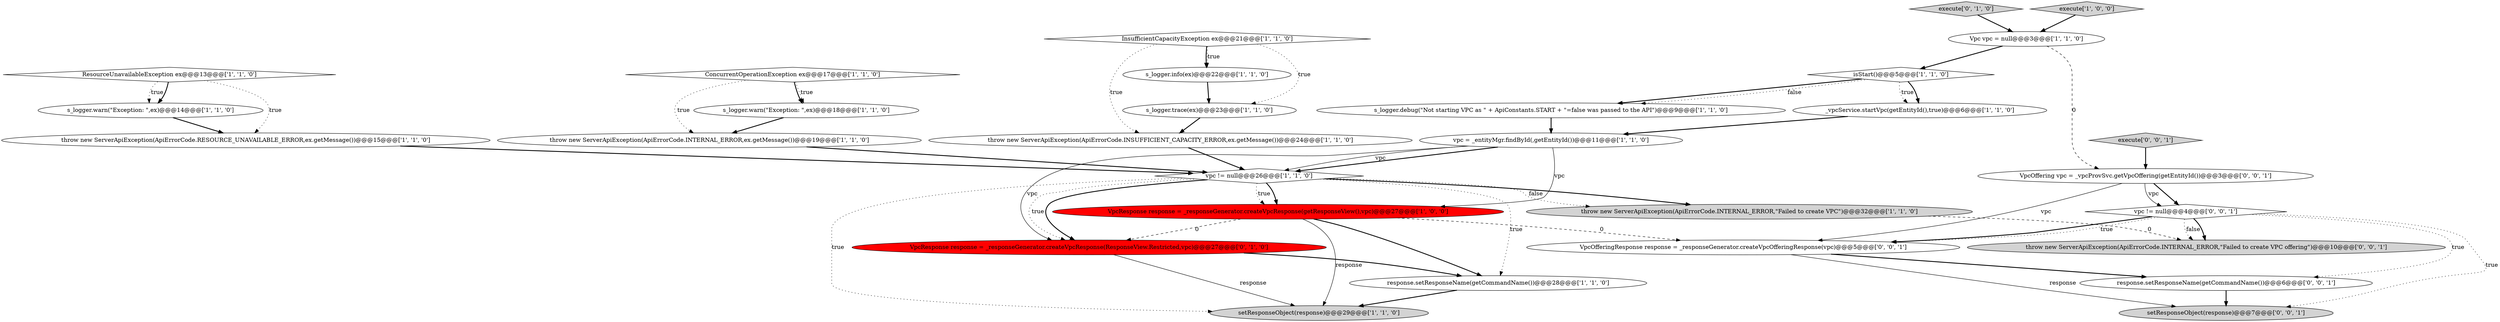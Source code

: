 digraph {
14 [style = filled, label = "InsufficientCapacityException ex@@@21@@@['1', '1', '0']", fillcolor = white, shape = diamond image = "AAA0AAABBB1BBB"];
18 [style = filled, label = "s_logger.info(ex)@@@22@@@['1', '1', '0']", fillcolor = white, shape = ellipse image = "AAA0AAABBB1BBB"];
5 [style = filled, label = "isStart()@@@5@@@['1', '1', '0']", fillcolor = white, shape = diamond image = "AAA0AAABBB1BBB"];
25 [style = filled, label = "response.setResponseName(getCommandName())@@@6@@@['0', '0', '1']", fillcolor = white, shape = ellipse image = "AAA0AAABBB3BBB"];
17 [style = filled, label = "throw new ServerApiException(ApiErrorCode.INTERNAL_ERROR,\"Failed to create VPC\")@@@32@@@['1', '1', '0']", fillcolor = lightgray, shape = ellipse image = "AAA0AAABBB1BBB"];
21 [style = filled, label = "VpcResponse response = _responseGenerator.createVpcResponse(ResponseView.Restricted,vpc)@@@27@@@['0', '1', '0']", fillcolor = red, shape = ellipse image = "AAA1AAABBB2BBB"];
27 [style = filled, label = "execute['0', '0', '1']", fillcolor = lightgray, shape = diamond image = "AAA0AAABBB3BBB"];
9 [style = filled, label = "s_logger.warn(\"Exception: \",ex)@@@14@@@['1', '1', '0']", fillcolor = white, shape = ellipse image = "AAA0AAABBB1BBB"];
20 [style = filled, label = "ConcurrentOperationException ex@@@17@@@['1', '1', '0']", fillcolor = white, shape = diamond image = "AAA0AAABBB1BBB"];
3 [style = filled, label = "s_logger.debug(\"Not starting VPC as \" + ApiConstants.START + \"=false was passed to the API\")@@@9@@@['1', '1', '0']", fillcolor = white, shape = ellipse image = "AAA0AAABBB1BBB"];
6 [style = filled, label = "_vpcService.startVpc(getEntityId(),true)@@@6@@@['1', '1', '0']", fillcolor = white, shape = ellipse image = "AAA0AAABBB1BBB"];
16 [style = filled, label = "ResourceUnavailableException ex@@@13@@@['1', '1', '0']", fillcolor = white, shape = diamond image = "AAA0AAABBB1BBB"];
7 [style = filled, label = "Vpc vpc = null@@@3@@@['1', '1', '0']", fillcolor = white, shape = ellipse image = "AAA0AAABBB1BBB"];
23 [style = filled, label = "VpcOfferingResponse response = _responseGenerator.createVpcOfferingResponse(vpc)@@@5@@@['0', '0', '1']", fillcolor = white, shape = ellipse image = "AAA0AAABBB3BBB"];
10 [style = filled, label = "VpcResponse response = _responseGenerator.createVpcResponse(getResponseView(),vpc)@@@27@@@['1', '0', '0']", fillcolor = red, shape = ellipse image = "AAA1AAABBB1BBB"];
28 [style = filled, label = "VpcOffering vpc = _vpcProvSvc.getVpcOffering(getEntityId())@@@3@@@['0', '0', '1']", fillcolor = white, shape = ellipse image = "AAA0AAABBB3BBB"];
26 [style = filled, label = "setResponseObject(response)@@@7@@@['0', '0', '1']", fillcolor = lightgray, shape = ellipse image = "AAA0AAABBB3BBB"];
2 [style = filled, label = "throw new ServerApiException(ApiErrorCode.INSUFFICIENT_CAPACITY_ERROR,ex.getMessage())@@@24@@@['1', '1', '0']", fillcolor = white, shape = ellipse image = "AAA0AAABBB1BBB"];
22 [style = filled, label = "execute['0', '1', '0']", fillcolor = lightgray, shape = diamond image = "AAA0AAABBB2BBB"];
11 [style = filled, label = "response.setResponseName(getCommandName())@@@28@@@['1', '1', '0']", fillcolor = white, shape = ellipse image = "AAA0AAABBB1BBB"];
19 [style = filled, label = "setResponseObject(response)@@@29@@@['1', '1', '0']", fillcolor = lightgray, shape = ellipse image = "AAA0AAABBB1BBB"];
13 [style = filled, label = "s_logger.trace(ex)@@@23@@@['1', '1', '0']", fillcolor = white, shape = ellipse image = "AAA0AAABBB1BBB"];
24 [style = filled, label = "vpc != null@@@4@@@['0', '0', '1']", fillcolor = white, shape = diamond image = "AAA0AAABBB3BBB"];
1 [style = filled, label = "vpc = _entityMgr.findById(,getEntityId())@@@11@@@['1', '1', '0']", fillcolor = white, shape = ellipse image = "AAA0AAABBB1BBB"];
0 [style = filled, label = "throw new ServerApiException(ApiErrorCode.RESOURCE_UNAVAILABLE_ERROR,ex.getMessage())@@@15@@@['1', '1', '0']", fillcolor = white, shape = ellipse image = "AAA0AAABBB1BBB"];
12 [style = filled, label = "s_logger.warn(\"Exception: \",ex)@@@18@@@['1', '1', '0']", fillcolor = white, shape = ellipse image = "AAA0AAABBB1BBB"];
29 [style = filled, label = "throw new ServerApiException(ApiErrorCode.INTERNAL_ERROR,\"Failed to create VPC offering\")@@@10@@@['0', '0', '1']", fillcolor = lightgray, shape = ellipse image = "AAA0AAABBB3BBB"];
8 [style = filled, label = "throw new ServerApiException(ApiErrorCode.INTERNAL_ERROR,ex.getMessage())@@@19@@@['1', '1', '0']", fillcolor = white, shape = ellipse image = "AAA0AAABBB1BBB"];
15 [style = filled, label = "execute['1', '0', '0']", fillcolor = lightgray, shape = diamond image = "AAA0AAABBB1BBB"];
4 [style = filled, label = "vpc != null@@@26@@@['1', '1', '0']", fillcolor = white, shape = diamond image = "AAA0AAABBB1BBB"];
5->3 [style = bold, label=""];
4->10 [style = bold, label=""];
14->2 [style = dotted, label="true"];
28->23 [style = solid, label="vpc"];
23->25 [style = bold, label=""];
1->4 [style = bold, label=""];
24->29 [style = dotted, label="false"];
16->9 [style = dotted, label="true"];
10->21 [style = dashed, label="0"];
9->0 [style = bold, label=""];
4->17 [style = bold, label=""];
3->1 [style = bold, label=""];
15->7 [style = bold, label=""];
10->19 [style = solid, label="response"];
24->25 [style = dotted, label="true"];
1->4 [style = solid, label="vpc"];
4->10 [style = dotted, label="true"];
1->21 [style = solid, label="vpc"];
20->8 [style = dotted, label="true"];
27->28 [style = bold, label=""];
23->26 [style = solid, label="response"];
28->24 [style = solid, label="vpc"];
4->21 [style = bold, label=""];
5->6 [style = dotted, label="true"];
4->11 [style = dotted, label="true"];
24->29 [style = bold, label=""];
1->10 [style = solid, label="vpc"];
11->19 [style = bold, label=""];
17->29 [style = dashed, label="0"];
24->23 [style = bold, label=""];
2->4 [style = bold, label=""];
4->17 [style = dotted, label="false"];
22->7 [style = bold, label=""];
14->13 [style = dotted, label="true"];
4->21 [style = dotted, label="true"];
6->1 [style = bold, label=""];
7->5 [style = bold, label=""];
21->19 [style = solid, label="response"];
24->23 [style = dotted, label="true"];
5->6 [style = bold, label=""];
16->0 [style = dotted, label="true"];
21->11 [style = bold, label=""];
24->26 [style = dotted, label="true"];
0->4 [style = bold, label=""];
7->28 [style = dashed, label="0"];
12->8 [style = bold, label=""];
25->26 [style = bold, label=""];
20->12 [style = bold, label=""];
5->3 [style = dotted, label="false"];
18->13 [style = bold, label=""];
28->24 [style = bold, label=""];
14->18 [style = bold, label=""];
20->12 [style = dotted, label="true"];
8->4 [style = bold, label=""];
10->23 [style = dashed, label="0"];
14->18 [style = dotted, label="true"];
16->9 [style = bold, label=""];
4->19 [style = dotted, label="true"];
13->2 [style = bold, label=""];
10->11 [style = bold, label=""];
}
